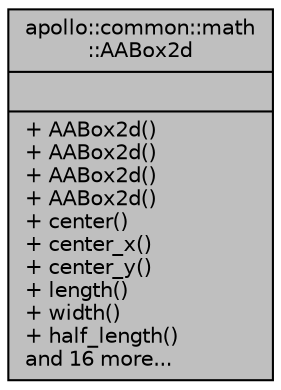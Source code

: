 digraph "apollo::common::math::AABox2d"
{
  edge [fontname="Helvetica",fontsize="10",labelfontname="Helvetica",labelfontsize="10"];
  node [fontname="Helvetica",fontsize="10",shape=record];
  Node1 [label="{apollo::common::math\l::AABox2d\n||+ AABox2d()\l+ AABox2d()\l+ AABox2d()\l+ AABox2d()\l+ center()\l+ center_x()\l+ center_y()\l+ length()\l+ width()\l+ half_length()\land 16 more...\l}",height=0.2,width=0.4,color="black", fillcolor="grey75", style="filled" fontcolor="black"];
}
